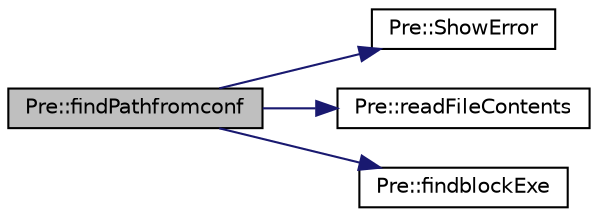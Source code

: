 digraph "Pre::findPathfromconf"
{
  edge [fontname="Helvetica",fontsize="10",labelfontname="Helvetica",labelfontsize="10"];
  node [fontname="Helvetica",fontsize="10",shape=record];
  rankdir="LR";
  Node459 [label="Pre::findPathfromconf",height=0.2,width=0.4,color="black", fillcolor="grey75", style="filled", fontcolor="black"];
  Node459 -> Node460 [color="midnightblue",fontsize="10",style="solid",fontname="Helvetica"];
  Node460 [label="Pre::ShowError",height=0.2,width=0.4,color="black", fillcolor="white", style="filled",URL="$class_pre.html#ad6c83ed54f3f22abcc25ee1de4581a04",tooltip="Call to &#39;cbMessageBox(_mes, \"\", wxICON_ERROR)&#39;. "];
  Node459 -> Node461 [color="midnightblue",fontsize="10",style="solid",fontname="Helvetica"];
  Node461 [label="Pre::readFileContents",height=0.2,width=0.4,color="black", fillcolor="white", style="filled",URL="$class_pre.html#a88e3bef0ca2ea7f66d9aa18292b88ba6",tooltip="Read contents file. "];
  Node459 -> Node462 [color="midnightblue",fontsize="10",style="solid",fontname="Helvetica"];
  Node462 [label="Pre::findblockExe",height=0.2,width=0.4,color="black", fillcolor="white", style="filled",URL="$class_pre.html#a21a32c104d61e8a76ad18eabfd2fb8a4",tooltip="Find the path of an &#39;exe&#39; into &#39;default.conf&#39;. "];
}
